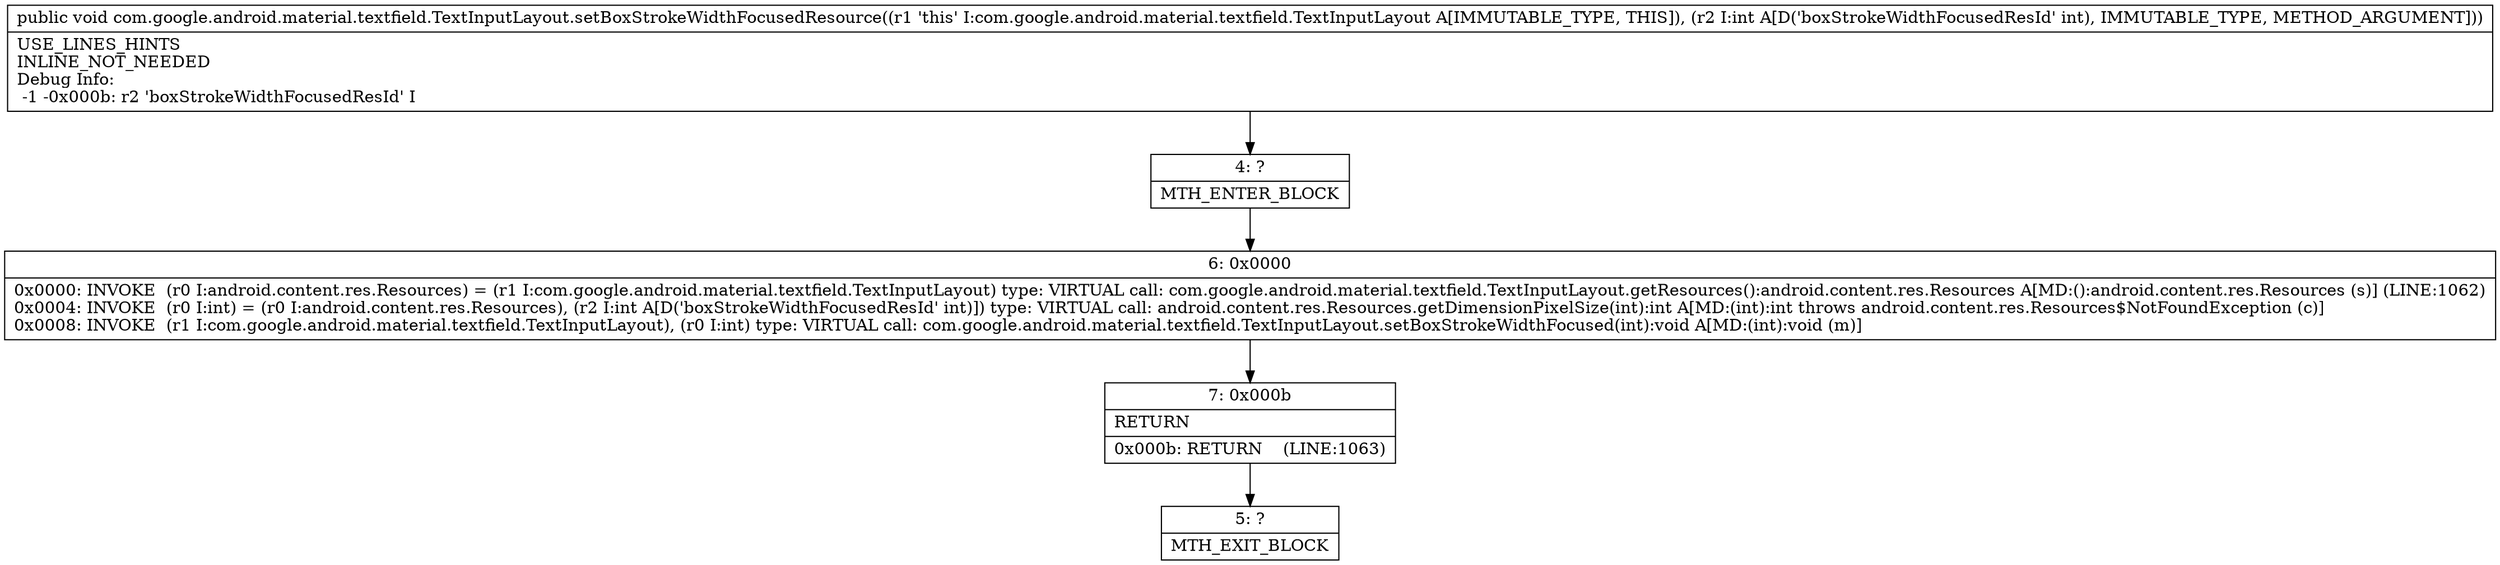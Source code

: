 digraph "CFG forcom.google.android.material.textfield.TextInputLayout.setBoxStrokeWidthFocusedResource(I)V" {
Node_4 [shape=record,label="{4\:\ ?|MTH_ENTER_BLOCK\l}"];
Node_6 [shape=record,label="{6\:\ 0x0000|0x0000: INVOKE  (r0 I:android.content.res.Resources) = (r1 I:com.google.android.material.textfield.TextInputLayout) type: VIRTUAL call: com.google.android.material.textfield.TextInputLayout.getResources():android.content.res.Resources A[MD:():android.content.res.Resources (s)] (LINE:1062)\l0x0004: INVOKE  (r0 I:int) = (r0 I:android.content.res.Resources), (r2 I:int A[D('boxStrokeWidthFocusedResId' int)]) type: VIRTUAL call: android.content.res.Resources.getDimensionPixelSize(int):int A[MD:(int):int throws android.content.res.Resources$NotFoundException (c)]\l0x0008: INVOKE  (r1 I:com.google.android.material.textfield.TextInputLayout), (r0 I:int) type: VIRTUAL call: com.google.android.material.textfield.TextInputLayout.setBoxStrokeWidthFocused(int):void A[MD:(int):void (m)]\l}"];
Node_7 [shape=record,label="{7\:\ 0x000b|RETURN\l|0x000b: RETURN    (LINE:1063)\l}"];
Node_5 [shape=record,label="{5\:\ ?|MTH_EXIT_BLOCK\l}"];
MethodNode[shape=record,label="{public void com.google.android.material.textfield.TextInputLayout.setBoxStrokeWidthFocusedResource((r1 'this' I:com.google.android.material.textfield.TextInputLayout A[IMMUTABLE_TYPE, THIS]), (r2 I:int A[D('boxStrokeWidthFocusedResId' int), IMMUTABLE_TYPE, METHOD_ARGUMENT]))  | USE_LINES_HINTS\lINLINE_NOT_NEEDED\lDebug Info:\l  \-1 \-0x000b: r2 'boxStrokeWidthFocusedResId' I\l}"];
MethodNode -> Node_4;Node_4 -> Node_6;
Node_6 -> Node_7;
Node_7 -> Node_5;
}

